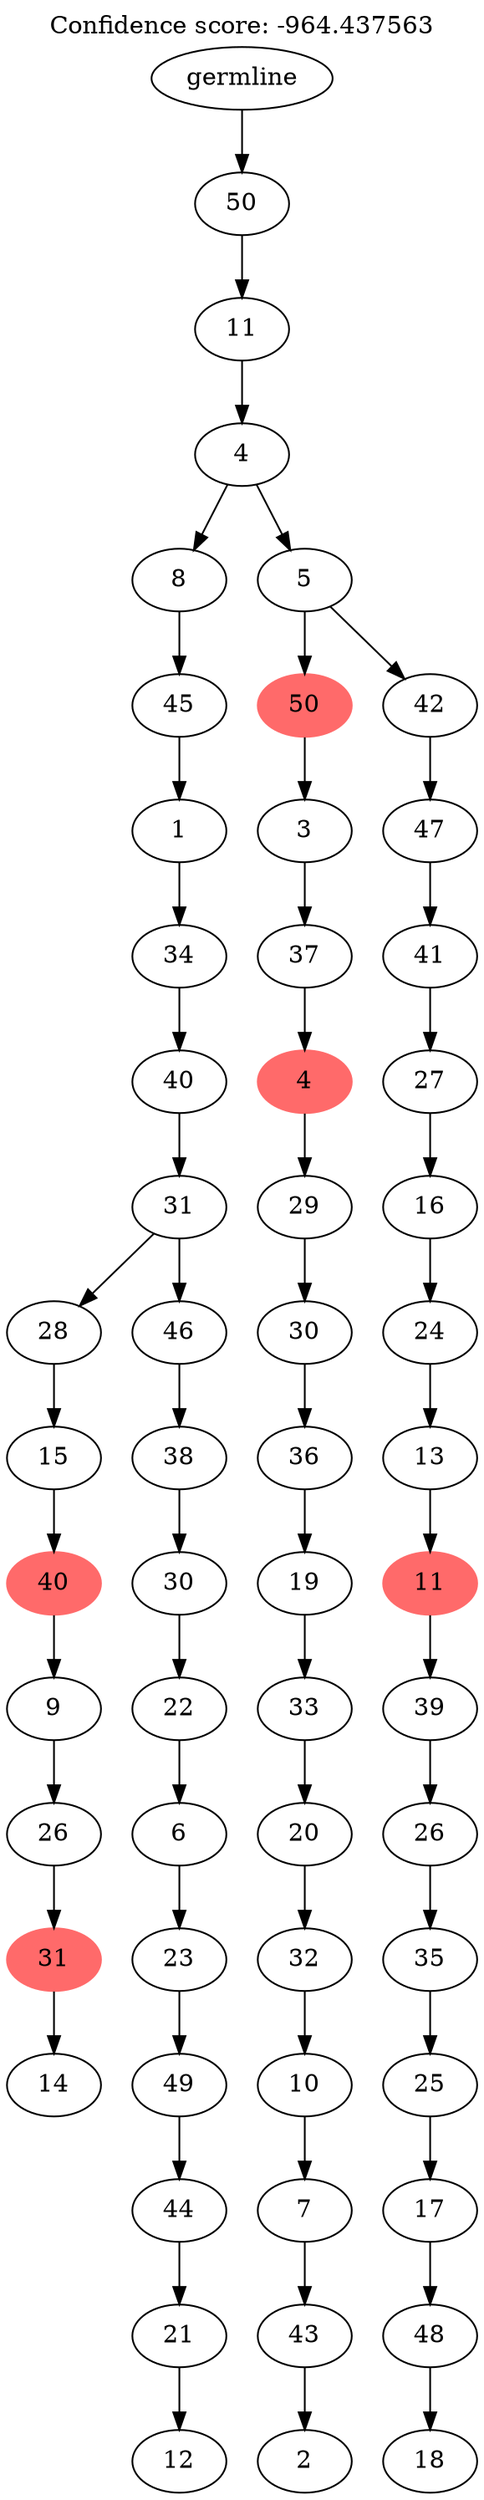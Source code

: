digraph g {
	"56" -> "57";
	"57" [label="14"];
	"55" -> "56";
	"56" [color=indianred1, style=filled, label="31"];
	"54" -> "55";
	"55" [label="26"];
	"53" -> "54";
	"54" [label="9"];
	"52" -> "53";
	"53" [color=indianred1, style=filled, label="40"];
	"51" -> "52";
	"52" [label="15"];
	"49" -> "50";
	"50" [label="12"];
	"48" -> "49";
	"49" [label="21"];
	"47" -> "48";
	"48" [label="44"];
	"46" -> "47";
	"47" [label="49"];
	"45" -> "46";
	"46" [label="23"];
	"44" -> "45";
	"45" [label="6"];
	"43" -> "44";
	"44" [label="22"];
	"42" -> "43";
	"43" [label="30"];
	"41" -> "42";
	"42" [label="38"];
	"40" -> "41";
	"41" [label="46"];
	"40" -> "51";
	"51" [label="28"];
	"39" -> "40";
	"40" [label="31"];
	"38" -> "39";
	"39" [label="40"];
	"37" -> "38";
	"38" [label="34"];
	"36" -> "37";
	"37" [label="1"];
	"35" -> "36";
	"36" [label="45"];
	"33" -> "34";
	"34" [label="2"];
	"32" -> "33";
	"33" [label="43"];
	"31" -> "32";
	"32" [label="7"];
	"30" -> "31";
	"31" [label="10"];
	"29" -> "30";
	"30" [label="32"];
	"28" -> "29";
	"29" [label="20"];
	"27" -> "28";
	"28" [label="33"];
	"26" -> "27";
	"27" [label="19"];
	"25" -> "26";
	"26" [label="36"];
	"24" -> "25";
	"25" [label="30"];
	"23" -> "24";
	"24" [label="29"];
	"22" -> "23";
	"23" [color=indianred1, style=filled, label="4"];
	"21" -> "22";
	"22" [label="37"];
	"20" -> "21";
	"21" [label="3"];
	"18" -> "19";
	"19" [label="18"];
	"17" -> "18";
	"18" [label="48"];
	"16" -> "17";
	"17" [label="17"];
	"15" -> "16";
	"16" [label="25"];
	"14" -> "15";
	"15" [label="35"];
	"13" -> "14";
	"14" [label="26"];
	"12" -> "13";
	"13" [label="39"];
	"11" -> "12";
	"12" [color=indianred1, style=filled, label="11"];
	"10" -> "11";
	"11" [label="13"];
	"9" -> "10";
	"10" [label="24"];
	"8" -> "9";
	"9" [label="16"];
	"7" -> "8";
	"8" [label="27"];
	"6" -> "7";
	"7" [label="41"];
	"5" -> "6";
	"6" [label="47"];
	"4" -> "5";
	"5" [label="42"];
	"4" -> "20";
	"20" [color=indianred1, style=filled, label="50"];
	"3" -> "4";
	"4" [label="5"];
	"3" -> "35";
	"35" [label="8"];
	"2" -> "3";
	"3" [label="4"];
	"1" -> "2";
	"2" [label="11"];
	"0" -> "1";
	"1" [label="50"];
	"0" [label="germline"];
	labelloc="t";
	label="Confidence score: -964.437563";
}
